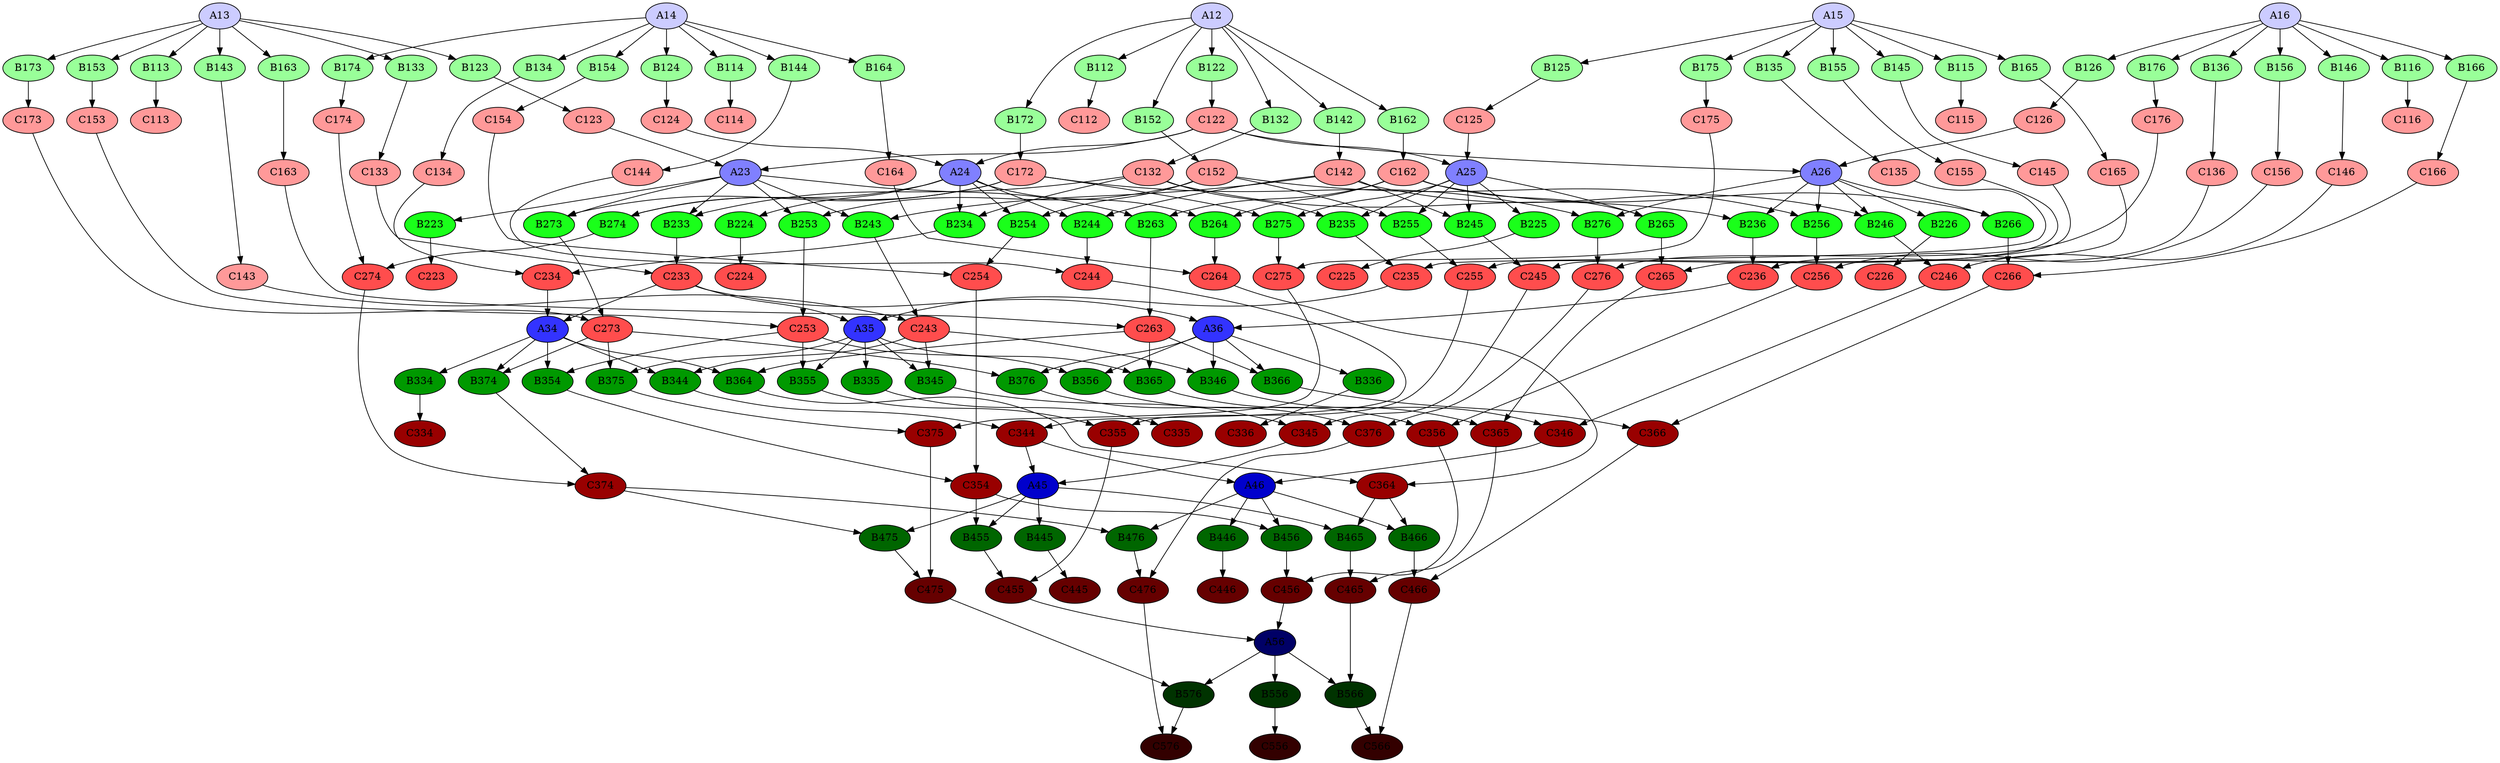 digraph "Graf Diekerta" {
	A12 [fillcolor="#ccccff" style=filled]
	A13 [fillcolor="#ccccff" style=filled]
	A14 [fillcolor="#ccccff" style=filled]
	A15 [fillcolor="#ccccff" style=filled]
	A16 [fillcolor="#ccccff" style=filled]
	A23 [fillcolor="#8080ff" style=filled]
	A24 [fillcolor="#8080ff" style=filled]
	A25 [fillcolor="#8080ff" style=filled]
	A26 [fillcolor="#8080ff" style=filled]
	A34 [fillcolor="#3333ff" style=filled]
	A35 [fillcolor="#3333ff" style=filled]
	A36 [fillcolor="#3333ff" style=filled]
	A45 [fillcolor="#0000cc" style=filled]
	A46 [fillcolor="#0000cc" style=filled]
	A56 [fillcolor="#000066" style=filled]
	B112 [fillcolor="#99ff99" style=filled]
	B113 [fillcolor="#99ff99" style=filled]
	B114 [fillcolor="#99ff99" style=filled]
	B115 [fillcolor="#99ff99" style=filled]
	B116 [fillcolor="#99ff99" style=filled]
	B122 [fillcolor="#99ff99" style=filled]
	B123 [fillcolor="#99ff99" style=filled]
	B124 [fillcolor="#99ff99" style=filled]
	B125 [fillcolor="#99ff99" style=filled]
	B126 [fillcolor="#99ff99" style=filled]
	B132 [fillcolor="#99ff99" style=filled]
	B133 [fillcolor="#99ff99" style=filled]
	B134 [fillcolor="#99ff99" style=filled]
	B135 [fillcolor="#99ff99" style=filled]
	B136 [fillcolor="#99ff99" style=filled]
	B142 [fillcolor="#99ff99" style=filled]
	B143 [fillcolor="#99ff99" style=filled]
	B144 [fillcolor="#99ff99" style=filled]
	B145 [fillcolor="#99ff99" style=filled]
	B146 [fillcolor="#99ff99" style=filled]
	B152 [fillcolor="#99ff99" style=filled]
	B153 [fillcolor="#99ff99" style=filled]
	B154 [fillcolor="#99ff99" style=filled]
	B155 [fillcolor="#99ff99" style=filled]
	B156 [fillcolor="#99ff99" style=filled]
	B162 [fillcolor="#99ff99" style=filled]
	B163 [fillcolor="#99ff99" style=filled]
	B164 [fillcolor="#99ff99" style=filled]
	B165 [fillcolor="#99ff99" style=filled]
	B166 [fillcolor="#99ff99" style=filled]
	B172 [fillcolor="#99ff99" style=filled]
	B173 [fillcolor="#99ff99" style=filled]
	B174 [fillcolor="#99ff99" style=filled]
	B175 [fillcolor="#99ff99" style=filled]
	B176 [fillcolor="#99ff99" style=filled]
	B223 [fillcolor="#1aff1a" style=filled]
	B224 [fillcolor="#1aff1a" style=filled]
	B225 [fillcolor="#1aff1a" style=filled]
	B226 [fillcolor="#1aff1a" style=filled]
	B233 [fillcolor="#1aff1a" style=filled]
	B234 [fillcolor="#1aff1a" style=filled]
	B235 [fillcolor="#1aff1a" style=filled]
	B236 [fillcolor="#1aff1a" style=filled]
	B243 [fillcolor="#1aff1a" style=filled]
	B244 [fillcolor="#1aff1a" style=filled]
	B245 [fillcolor="#1aff1a" style=filled]
	B246 [fillcolor="#1aff1a" style=filled]
	B253 [fillcolor="#1aff1a" style=filled]
	B254 [fillcolor="#1aff1a" style=filled]
	B255 [fillcolor="#1aff1a" style=filled]
	B256 [fillcolor="#1aff1a" style=filled]
	B263 [fillcolor="#1aff1a" style=filled]
	B264 [fillcolor="#1aff1a" style=filled]
	B265 [fillcolor="#1aff1a" style=filled]
	B266 [fillcolor="#1aff1a" style=filled]
	B273 [fillcolor="#1aff1a" style=filled]
	B274 [fillcolor="#1aff1a" style=filled]
	B275 [fillcolor="#1aff1a" style=filled]
	B276 [fillcolor="#1aff1a" style=filled]
	B334 [fillcolor="#009900" style=filled]
	B335 [fillcolor="#009900" style=filled]
	B336 [fillcolor="#009900" style=filled]
	B344 [fillcolor="#009900" style=filled]
	B345 [fillcolor="#009900" style=filled]
	B346 [fillcolor="#009900" style=filled]
	B354 [fillcolor="#009900" style=filled]
	B355 [fillcolor="#009900" style=filled]
	B356 [fillcolor="#009900" style=filled]
	B364 [fillcolor="#009900" style=filled]
	B365 [fillcolor="#009900" style=filled]
	B366 [fillcolor="#009900" style=filled]
	B374 [fillcolor="#009900" style=filled]
	B375 [fillcolor="#009900" style=filled]
	B376 [fillcolor="#009900" style=filled]
	B445 [fillcolor="#006600" style=filled]
	B446 [fillcolor="#006600" style=filled]
	B455 [fillcolor="#006600" style=filled]
	B456 [fillcolor="#006600" style=filled]
	B465 [fillcolor="#006600" style=filled]
	B466 [fillcolor="#006600" style=filled]
	B475 [fillcolor="#006600" style=filled]
	B476 [fillcolor="#006600" style=filled]
	B556 [fillcolor="#003300" style=filled]
	B566 [fillcolor="#003300" style=filled]
	B576 [fillcolor="#003300" style=filled]
	C112 [fillcolor="#ff9999" style=filled]
	C113 [fillcolor="#ff9999" style=filled]
	C114 [fillcolor="#ff9999" style=filled]
	C115 [fillcolor="#ff9999" style=filled]
	C116 [fillcolor="#ff9999" style=filled]
	C122 [fillcolor="#ff9999" style=filled]
	C123 [fillcolor="#ff9999" style=filled]
	C124 [fillcolor="#ff9999" style=filled]
	C125 [fillcolor="#ff9999" style=filled]
	C126 [fillcolor="#ff9999" style=filled]
	C132 [fillcolor="#ff9999" style=filled]
	C133 [fillcolor="#ff9999" style=filled]
	C134 [fillcolor="#ff9999" style=filled]
	C135 [fillcolor="#ff9999" style=filled]
	C136 [fillcolor="#ff9999" style=filled]
	C142 [fillcolor="#ff9999" style=filled]
	C143 [fillcolor="#ff9999" style=filled]
	C144 [fillcolor="#ff9999" style=filled]
	C145 [fillcolor="#ff9999" style=filled]
	C146 [fillcolor="#ff9999" style=filled]
	C152 [fillcolor="#ff9999" style=filled]
	C153 [fillcolor="#ff9999" style=filled]
	C154 [fillcolor="#ff9999" style=filled]
	C155 [fillcolor="#ff9999" style=filled]
	C156 [fillcolor="#ff9999" style=filled]
	C162 [fillcolor="#ff9999" style=filled]
	C163 [fillcolor="#ff9999" style=filled]
	C164 [fillcolor="#ff9999" style=filled]
	C165 [fillcolor="#ff9999" style=filled]
	C166 [fillcolor="#ff9999" style=filled]
	C172 [fillcolor="#ff9999" style=filled]
	C173 [fillcolor="#ff9999" style=filled]
	C174 [fillcolor="#ff9999" style=filled]
	C175 [fillcolor="#ff9999" style=filled]
	C176 [fillcolor="#ff9999" style=filled]
	C223 [fillcolor="#ff4d4d" style=filled]
	C224 [fillcolor="#ff4d4d" style=filled]
	C225 [fillcolor="#ff4d4d" style=filled]
	C226 [fillcolor="#ff4d4d" style=filled]
	C233 [fillcolor="#ff4d4d" style=filled]
	C234 [fillcolor="#ff4d4d" style=filled]
	C235 [fillcolor="#ff4d4d" style=filled]
	C236 [fillcolor="#ff4d4d" style=filled]
	C243 [fillcolor="#ff4d4d" style=filled]
	C244 [fillcolor="#ff4d4d" style=filled]
	C245 [fillcolor="#ff4d4d" style=filled]
	C246 [fillcolor="#ff4d4d" style=filled]
	C253 [fillcolor="#ff4d4d" style=filled]
	C254 [fillcolor="#ff4d4d" style=filled]
	C255 [fillcolor="#ff4d4d" style=filled]
	C256 [fillcolor="#ff4d4d" style=filled]
	C263 [fillcolor="#ff4d4d" style=filled]
	C264 [fillcolor="#ff4d4d" style=filled]
	C265 [fillcolor="#ff4d4d" style=filled]
	C266 [fillcolor="#ff4d4d" style=filled]
	C273 [fillcolor="#ff4d4d" style=filled]
	C274 [fillcolor="#ff4d4d" style=filled]
	C275 [fillcolor="#ff4d4d" style=filled]
	C276 [fillcolor="#ff4d4d" style=filled]
	C334 [fillcolor="#990000" style=filled]
	C335 [fillcolor="#990000" style=filled]
	C336 [fillcolor="#990000" style=filled]
	C344 [fillcolor="#990000" style=filled]
	C345 [fillcolor="#990000" style=filled]
	C346 [fillcolor="#990000" style=filled]
	C354 [fillcolor="#990000" style=filled]
	C355 [fillcolor="#990000" style=filled]
	C356 [fillcolor="#990000" style=filled]
	C364 [fillcolor="#990000" style=filled]
	C365 [fillcolor="#990000" style=filled]
	C366 [fillcolor="#990000" style=filled]
	C374 [fillcolor="#990000" style=filled]
	C375 [fillcolor="#990000" style=filled]
	C376 [fillcolor="#990000" style=filled]
	C445 [fillcolor="#660000" style=filled]
	C446 [fillcolor="#660000" style=filled]
	C455 [fillcolor="#660000" style=filled]
	C456 [fillcolor="#660000" style=filled]
	C465 [fillcolor="#660000" style=filled]
	C466 [fillcolor="#660000" style=filled]
	C475 [fillcolor="#660000" style=filled]
	C476 [fillcolor="#660000" style=filled]
	C556 [fillcolor="#330000" style=filled]
	C566 [fillcolor="#330000" style=filled]
	C576 [fillcolor="#330000" style=filled]
	A12 -> B112
	A12 -> B122
	A12 -> B132
	A12 -> B142
	A12 -> B152
	A12 -> B162
	A12 -> B172
	A13 -> B113
	A13 -> B123
	A13 -> B133
	A13 -> B143
	A13 -> B153
	A13 -> B163
	A13 -> B173
	A14 -> B114
	A14 -> B124
	A14 -> B134
	A14 -> B144
	A14 -> B154
	A14 -> B164
	A14 -> B174
	A15 -> B115
	A15 -> B125
	A15 -> B135
	A15 -> B145
	A15 -> B155
	A15 -> B165
	A15 -> B175
	A16 -> B116
	A16 -> B126
	A16 -> B136
	A16 -> B146
	A16 -> B156
	A16 -> B166
	A16 -> B176
	A23 -> B223
	A23 -> B233
	A23 -> B243
	A23 -> B253
	A23 -> B263
	A23 -> B273
	A24 -> B224
	A24 -> B234
	A24 -> B244
	A24 -> B254
	A24 -> B264
	A24 -> B274
	A25 -> B225
	A25 -> B235
	A25 -> B245
	A25 -> B255
	A25 -> B265
	A25 -> B275
	A26 -> B226
	A26 -> B236
	A26 -> B246
	A26 -> B256
	A26 -> B266
	A26 -> B276
	A34 -> B334
	A34 -> B344
	A34 -> B354
	A34 -> B364
	A34 -> B374
	A35 -> B335
	A35 -> B345
	A35 -> B355
	A35 -> B365
	A35 -> B375
	A36 -> B336
	A36 -> B346
	A36 -> B356
	A36 -> B366
	A36 -> B376
	A45 -> B445
	A45 -> B455
	A45 -> B465
	A45 -> B475
	A46 -> B446
	A46 -> B456
	A46 -> B466
	A46 -> B476
	A56 -> B556
	A56 -> B566
	A56 -> B576
	B112 -> C112
	B113 -> C113
	B114 -> C114
	B115 -> C115
	B116 -> C116
	B122 -> C122
	B123 -> C123
	B124 -> C124
	B125 -> C125
	B126 -> C126
	B132 -> C132
	B133 -> C133
	B134 -> C134
	B135 -> C135
	B136 -> C136
	B142 -> C142
	B143 -> C143
	B144 -> C144
	B145 -> C145
	B146 -> C146
	B152 -> C152
	B153 -> C153
	B154 -> C154
	B155 -> C155
	B156 -> C156
	B162 -> C162
	B163 -> C163
	B164 -> C164
	B165 -> C165
	B166 -> C166
	B172 -> C172
	B173 -> C173
	B174 -> C174
	B175 -> C175
	B176 -> C176
	B223 -> C223
	B224 -> C224
	B225 -> C225
	B226 -> C226
	B233 -> C233
	B234 -> C234
	B235 -> C235
	B236 -> C236
	B243 -> C243
	B244 -> C244
	B245 -> C245
	B246 -> C246
	B253 -> C253
	B254 -> C254
	B255 -> C255
	B256 -> C256
	B263 -> C263
	B264 -> C264
	B265 -> C265
	B266 -> C266
	B273 -> C273
	B274 -> C274
	B275 -> C275
	B276 -> C276
	B334 -> C334
	B335 -> C335
	B336 -> C336
	B344 -> C344
	B345 -> C345
	B346 -> C346
	B354 -> C354
	B355 -> C355
	B356 -> C356
	B364 -> C364
	B365 -> C365
	B366 -> C366
	B374 -> C374
	B375 -> C375
	B376 -> C376
	B445 -> C445
	B446 -> C446
	B455 -> C455
	B456 -> C456
	B465 -> C465
	B466 -> C466
	B475 -> C475
	B476 -> C476
	B556 -> C556
	B566 -> C566
	B576 -> C576
	C122 -> A23
	C122 -> A24
	C122 -> A25
	C122 -> A26
	C123 -> A23
	C124 -> A24
	C125 -> A25
	C126 -> A26
	C233 -> A34
	C233 -> A35
	C233 -> A36
	C234 -> A34
	C235 -> A35
	C236 -> A36
	C344 -> A45
	C344 -> A46
	C345 -> A45
	C346 -> A46
	C455 -> A56
	C456 -> A56
	C132 -> B233
	C132 -> B234
	C132 -> B235
	C132 -> B236
	C142 -> B243
	C142 -> B244
	C142 -> B245
	C142 -> B246
	C152 -> B253
	C152 -> B254
	C152 -> B255
	C152 -> B256
	C162 -> B263
	C162 -> B264
	C162 -> B265
	C162 -> B266
	C172 -> B273
	C172 -> B274
	C172 -> B275
	C172 -> B276
	C243 -> B344
	C243 -> B345
	C243 -> B346
	C253 -> B354
	C253 -> B355
	C253 -> B356
	C263 -> B364
	C263 -> B365
	C263 -> B366
	C273 -> B374
	C273 -> B375
	C273 -> B376
	C354 -> B455
	C354 -> B456
	C364 -> B465
	C364 -> B466
	C374 -> B475
	C374 -> B476
	C465 -> B566
	C475 -> B576
	C133 -> C233
	C134 -> C234
	C135 -> C235
	C136 -> C236
	C143 -> C243
	C144 -> C244
	C145 -> C245
	C146 -> C246
	C153 -> C253
	C154 -> C254
	C155 -> C255
	C156 -> C256
	C163 -> C263
	C164 -> C264
	C165 -> C265
	C166 -> C266
	C173 -> C273
	C174 -> C274
	C175 -> C275
	C176 -> C276
	C244 -> C344
	C245 -> C345
	C246 -> C346
	C254 -> C354
	C255 -> C355
	C256 -> C356
	C264 -> C364
	C265 -> C365
	C266 -> C366
	C274 -> C374
	C275 -> C375
	C276 -> C376
	C355 -> C455
	C356 -> C456
	C365 -> C465
	C366 -> C466
	C375 -> C475
	C376 -> C476
	C466 -> C566
	C476 -> C576
}
